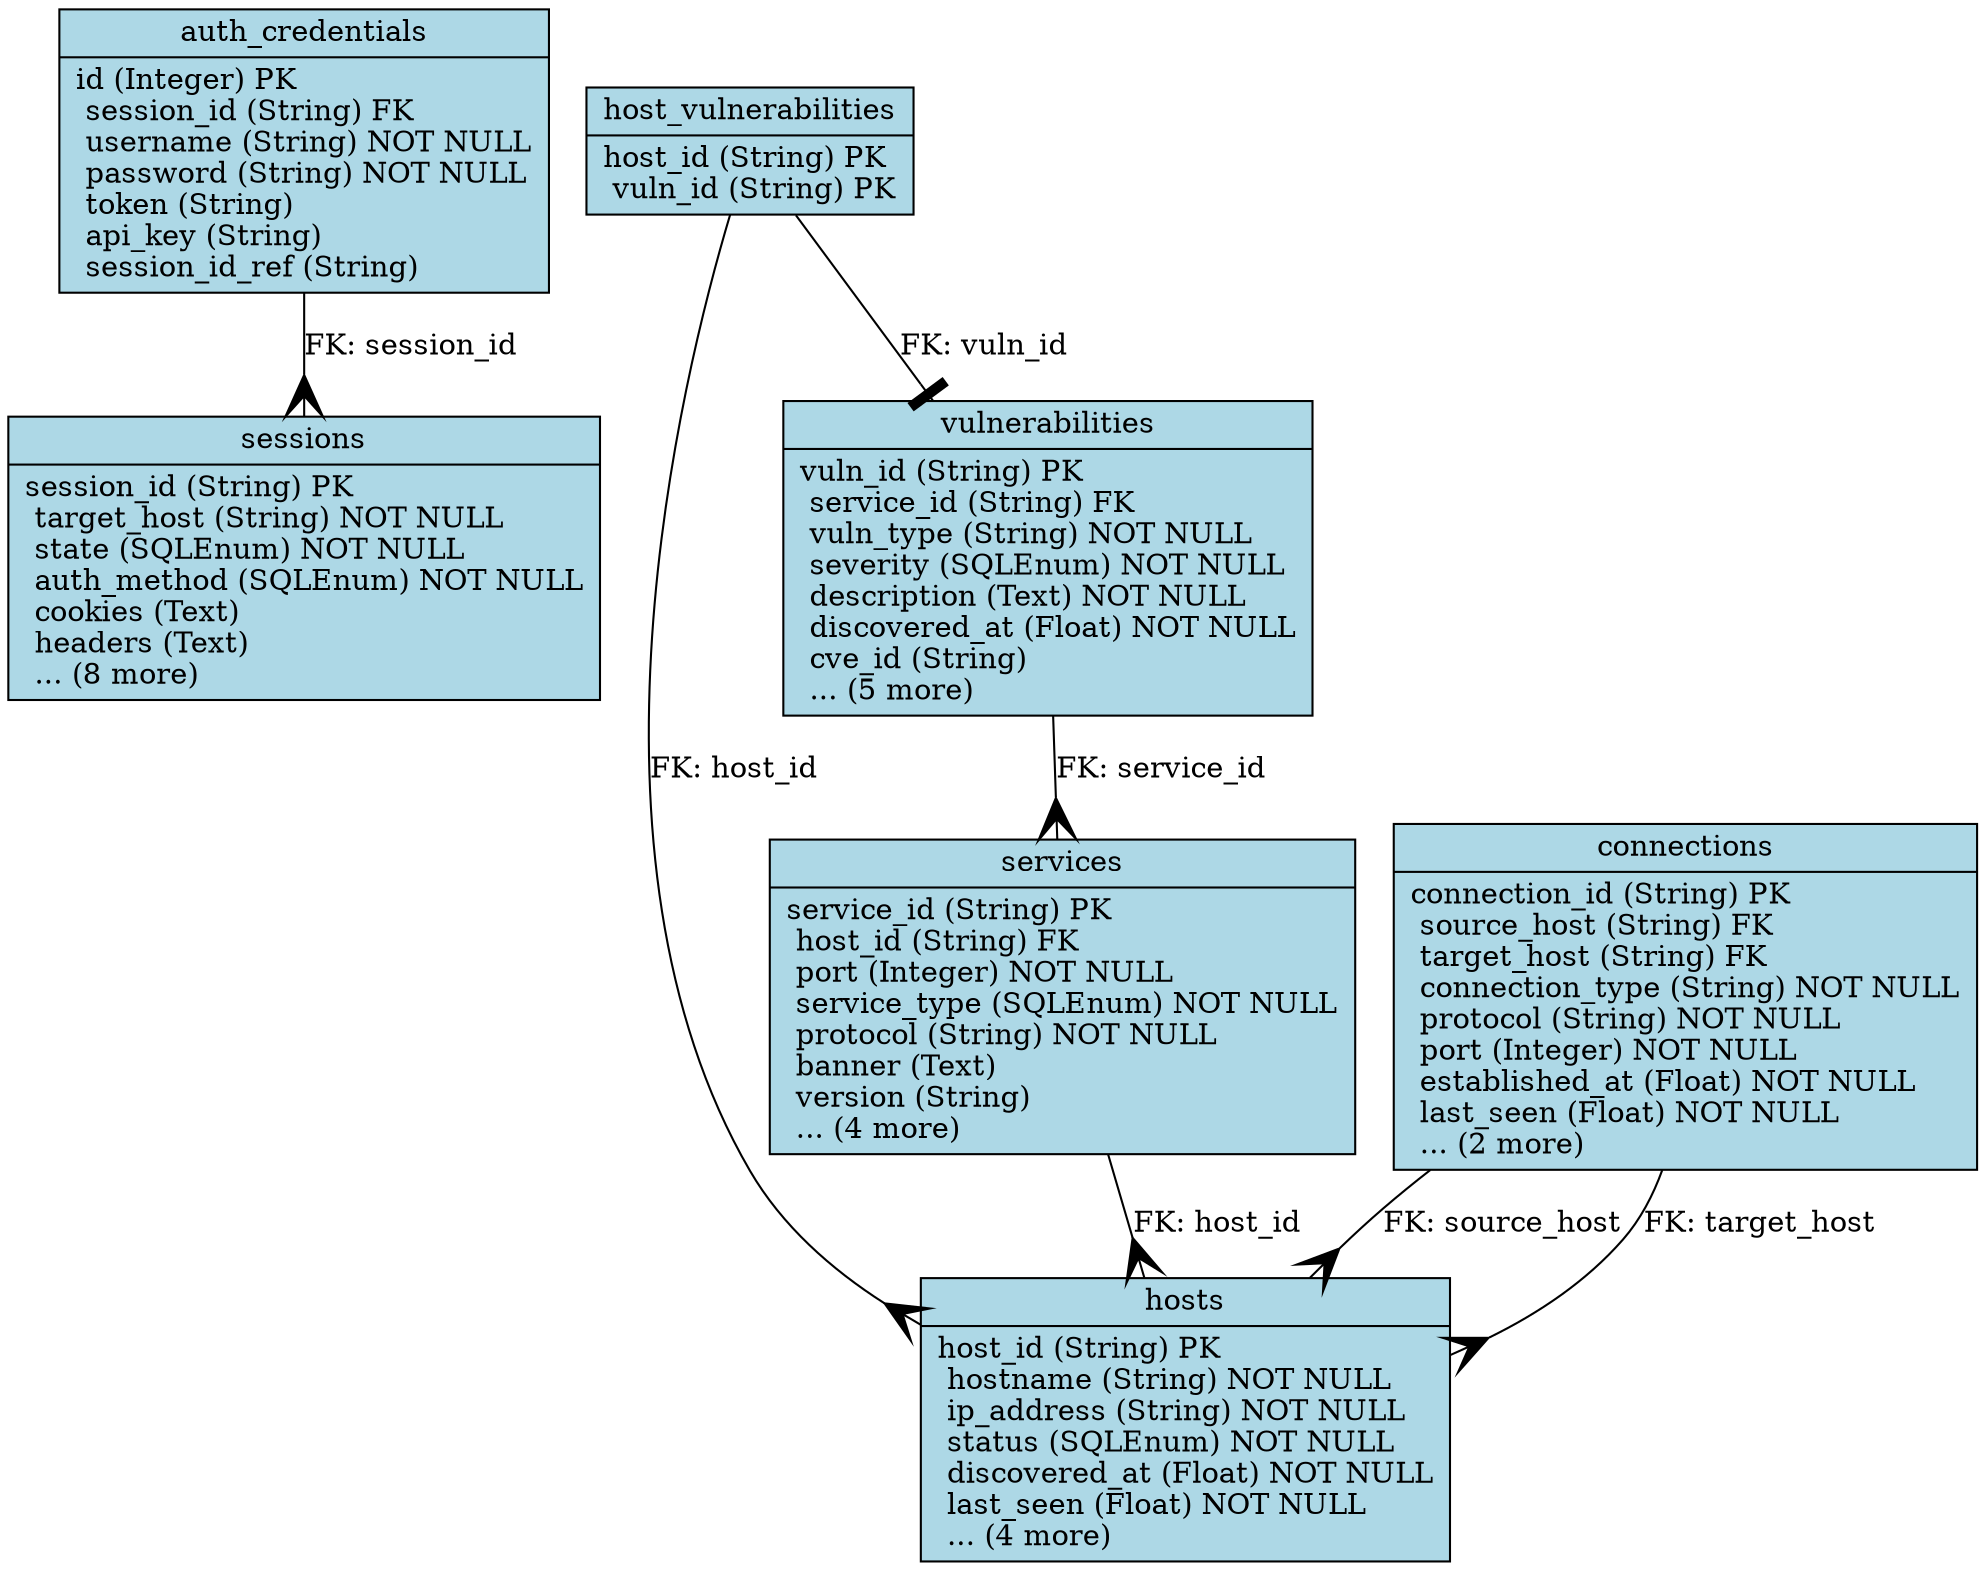 // DragonShard Database ER Diagram
digraph {
	rankdir=TB
	node [fillcolor=lightblue shape=record style=filled]
	sessions [label="{ sessions | session_id (String) PK\l target_host (String) NOT NULL\l state (SQLEnum) NOT NULL\l auth_method (SQLEnum) NOT NULL\l cookies (Text)\l headers (Text)\l ... (8 more)\l}"]
	auth_credentials [label="{ auth_credentials | id (Integer) PK\l session_id (String) FK\l username (String) NOT NULL\l password (String) NOT NULL\l token (String)\l api_key (String)\l session_id_ref (String)\l}"]
	hosts [label="{ hosts | host_id (String) PK\l hostname (String) NOT NULL\l ip_address (String) NOT NULL\l status (SQLEnum) NOT NULL\l discovered_at (Float) NOT NULL\l last_seen (Float) NOT NULL\l ... (4 more)\l}"]
	services [label="{ services | service_id (String) PK\l host_id (String) FK\l port (Integer) NOT NULL\l service_type (SQLEnum) NOT NULL\l protocol (String) NOT NULL\l banner (Text)\l version (String)\l ... (4 more)\l}"]
	vulnerabilities [label="{ vulnerabilities | vuln_id (String) PK\l service_id (String) FK\l vuln_type (String) NOT NULL\l severity (SQLEnum) NOT NULL\l description (Text) NOT NULL\l discovered_at (Float) NOT NULL\l cve_id (String)\l ... (5 more)\l}"]
	connections [label="{ connections | connection_id (String) PK\l source_host (String) FK\l target_host (String) FK\l connection_type (String) NOT NULL\l protocol (String) NOT NULL\l port (Integer) NOT NULL\l established_at (Float) NOT NULL\l last_seen (Float) NOT NULL\l ... (2 more)\l}"]
	host_vulnerabilities [label="{ host_vulnerabilities | host_id (String) PK\l vuln_id (String) PK\l}"]
	auth_credentials -> sessions [label="FK: session_id" arrowhead=crow arrowsize=2]
	services -> hosts [label="FK: host_id" arrowhead=crow arrowsize=2]
	vulnerabilities -> services [label="FK: service_id" arrowhead=crow arrowsize=2]
	connections -> hosts [label="FK: source_host" arrowhead=crow arrowsize=2]
	connections -> hosts [label="FK: target_host" arrowhead=crow arrowsize=2]
	host_vulnerabilities -> hosts [label="FK: host_id" arrowhead=crow arrowsize=2]
	host_vulnerabilities -> vulnerabilities [label="FK: vuln_id" arrowhead=tee arrowsize=2]
}
